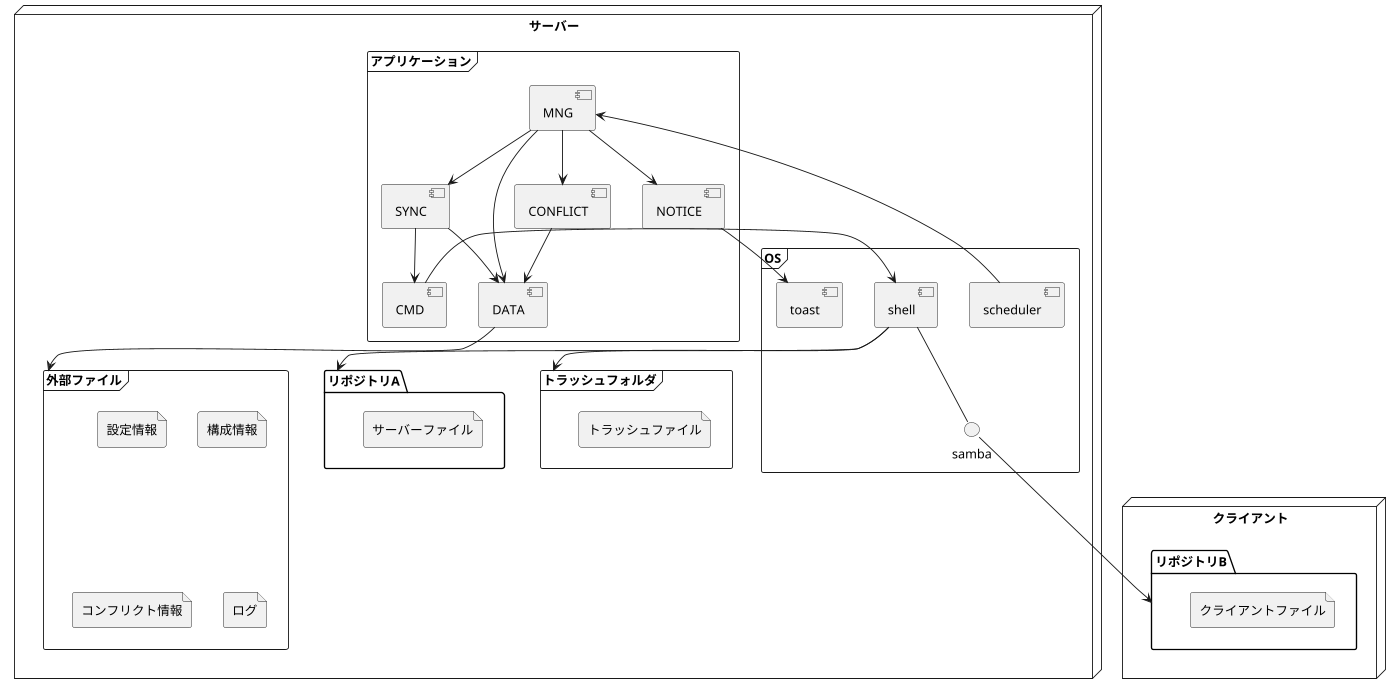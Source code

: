 @startuml
scale 1400 width
node サーバー{
    folder リポジトリA{
        file サーバーファイル
    }

    frame アプリケーション{
        component MNG
        component SYNC
        component NOTICE
        component DATA
        component CMD
        component CONFLICT
    }

    frame 外部ファイル{
        file 設定情報
        file 構成情報
        file コンフリクト情報
        file ログ
    }

    frame トラッシュフォルダ{
        file トラッシュファイル
    }
    
    frame OS{
        component scheduler
        component shell
        component toast
        interface samba    
    }

}
node クライアント{
    folder リポジトリB{
        file クライアントファイル
    }
}

scheduler --> MNG
MNG --> SYNC
MNG --> NOTICE
MNG --> CONFLICT
SYNC --> CMD
SYNC --> DATA
CONFLICT --> DATA
MNG --> DATA 
DATA --> 外部ファイル
CMD --> shell
NOTICE --> toast
shell --> リポジトリA
shell -- samba
shell --> トラッシュフォルダ
samba --> リポジトリB

@enduml